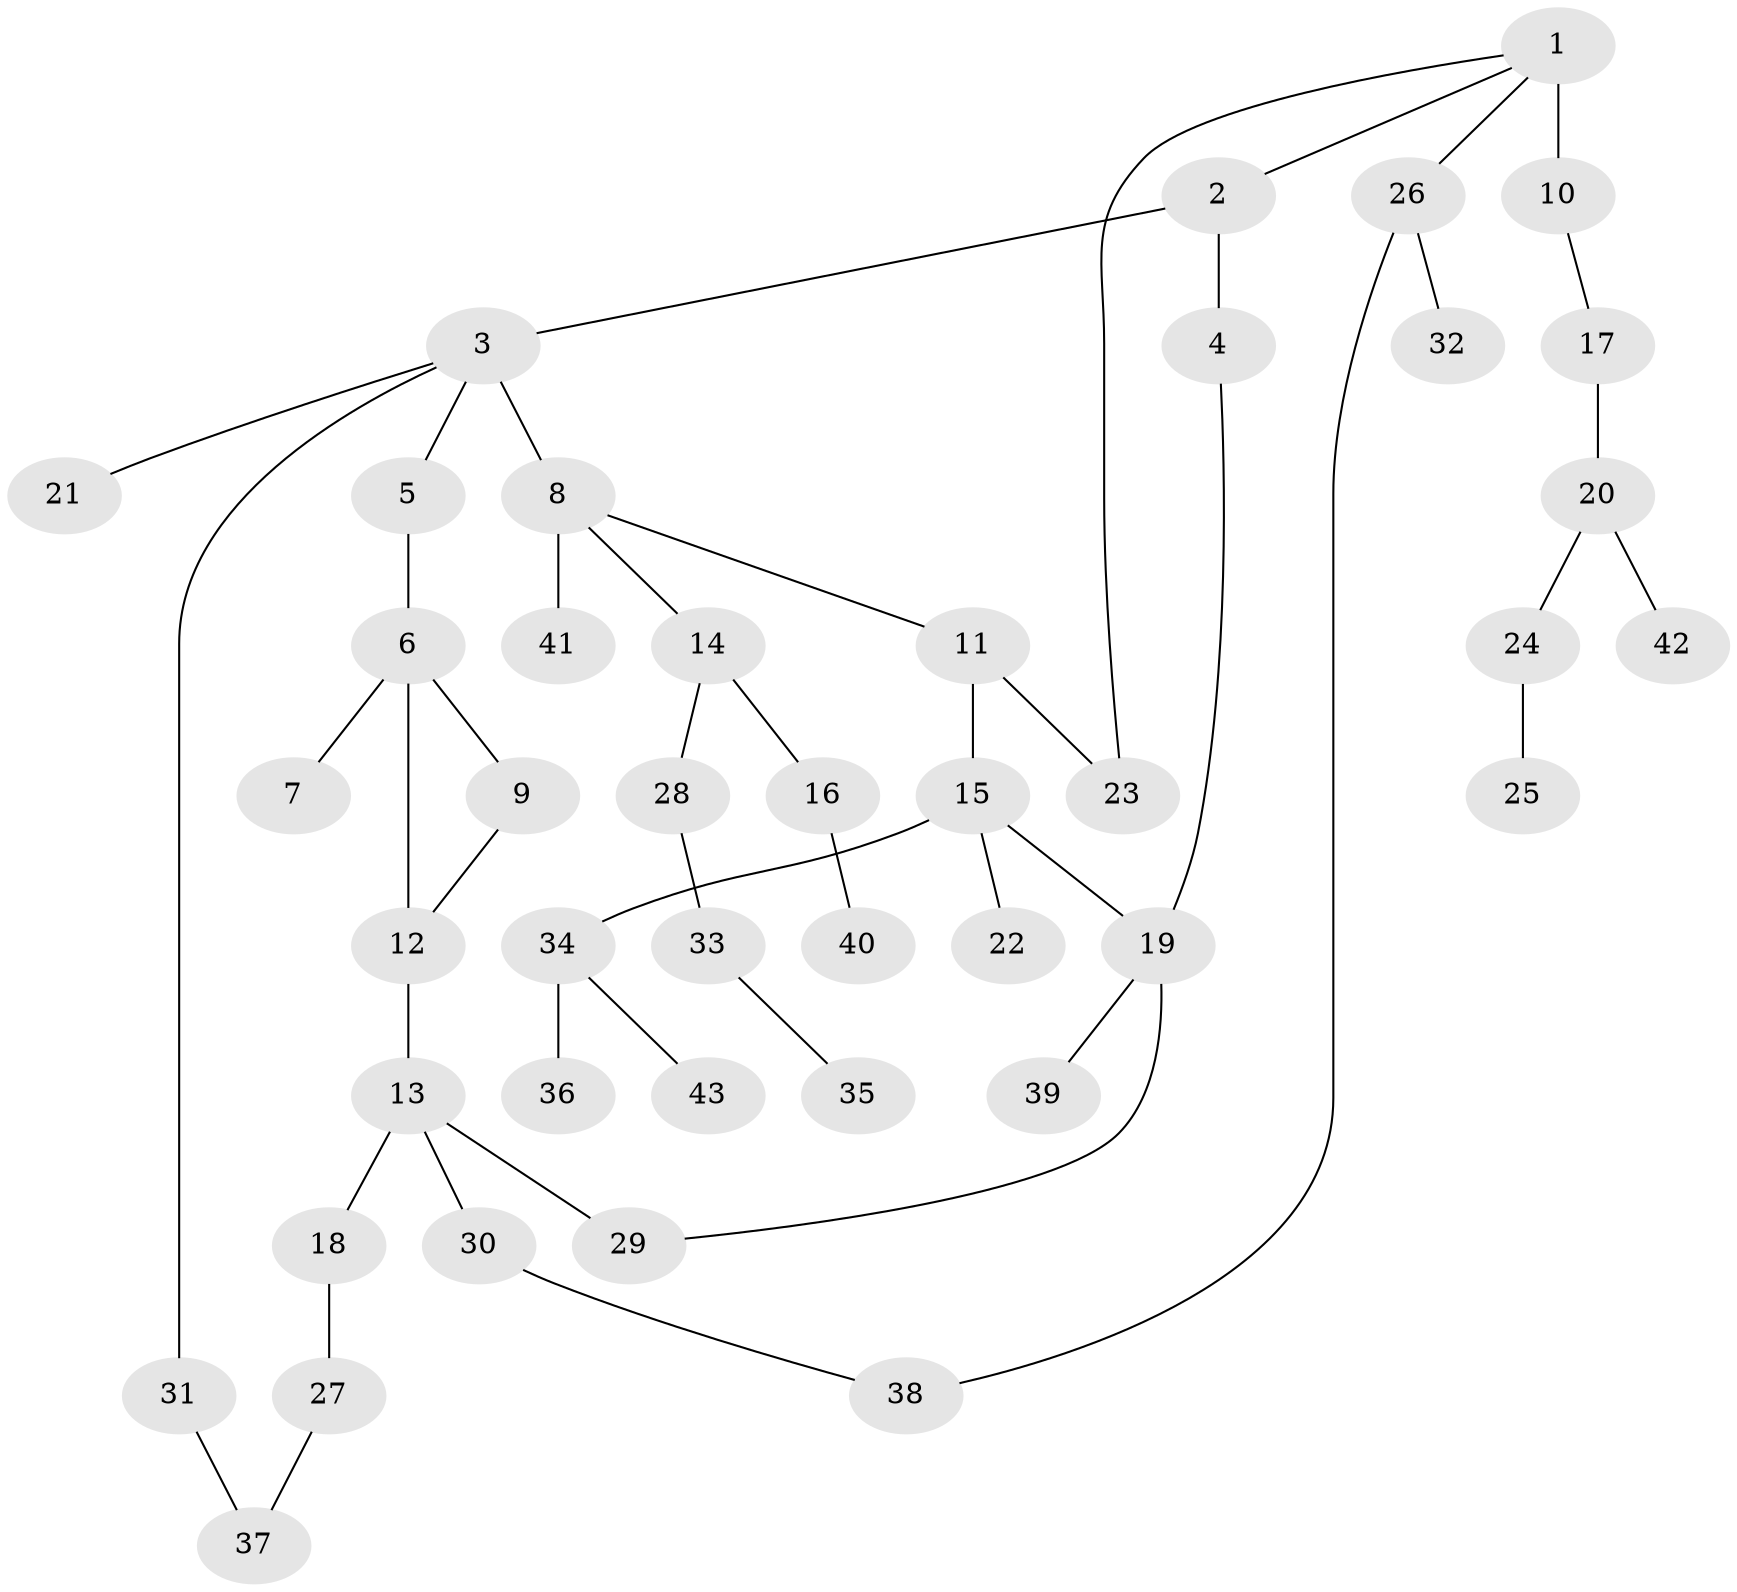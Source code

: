 // original degree distribution, {2: 0.29411764705882354, 3: 0.2235294117647059, 6: 0.03529411764705882, 4: 0.058823529411764705, 1: 0.3764705882352941, 5: 0.011764705882352941}
// Generated by graph-tools (version 1.1) at 2025/34/03/09/25 02:34:02]
// undirected, 43 vertices, 48 edges
graph export_dot {
graph [start="1"]
  node [color=gray90,style=filled];
  1;
  2;
  3;
  4;
  5;
  6;
  7;
  8;
  9;
  10;
  11;
  12;
  13;
  14;
  15;
  16;
  17;
  18;
  19;
  20;
  21;
  22;
  23;
  24;
  25;
  26;
  27;
  28;
  29;
  30;
  31;
  32;
  33;
  34;
  35;
  36;
  37;
  38;
  39;
  40;
  41;
  42;
  43;
  1 -- 2 [weight=1.0];
  1 -- 10 [weight=4.0];
  1 -- 23 [weight=1.0];
  1 -- 26 [weight=1.0];
  2 -- 3 [weight=1.0];
  2 -- 4 [weight=1.0];
  3 -- 5 [weight=1.0];
  3 -- 8 [weight=2.0];
  3 -- 21 [weight=1.0];
  3 -- 31 [weight=1.0];
  4 -- 19 [weight=1.0];
  5 -- 6 [weight=1.0];
  6 -- 7 [weight=1.0];
  6 -- 9 [weight=1.0];
  6 -- 12 [weight=1.0];
  8 -- 11 [weight=1.0];
  8 -- 14 [weight=1.0];
  8 -- 41 [weight=1.0];
  9 -- 12 [weight=1.0];
  10 -- 17 [weight=1.0];
  11 -- 15 [weight=1.0];
  11 -- 23 [weight=1.0];
  12 -- 13 [weight=1.0];
  13 -- 18 [weight=1.0];
  13 -- 29 [weight=2.0];
  13 -- 30 [weight=1.0];
  14 -- 16 [weight=1.0];
  14 -- 28 [weight=1.0];
  15 -- 19 [weight=1.0];
  15 -- 22 [weight=1.0];
  15 -- 34 [weight=1.0];
  16 -- 40 [weight=1.0];
  17 -- 20 [weight=1.0];
  18 -- 27 [weight=1.0];
  19 -- 29 [weight=1.0];
  19 -- 39 [weight=1.0];
  20 -- 24 [weight=1.0];
  20 -- 42 [weight=1.0];
  24 -- 25 [weight=1.0];
  26 -- 32 [weight=2.0];
  26 -- 38 [weight=1.0];
  27 -- 37 [weight=1.0];
  28 -- 33 [weight=1.0];
  30 -- 38 [weight=1.0];
  31 -- 37 [weight=1.0];
  33 -- 35 [weight=1.0];
  34 -- 36 [weight=1.0];
  34 -- 43 [weight=1.0];
}

